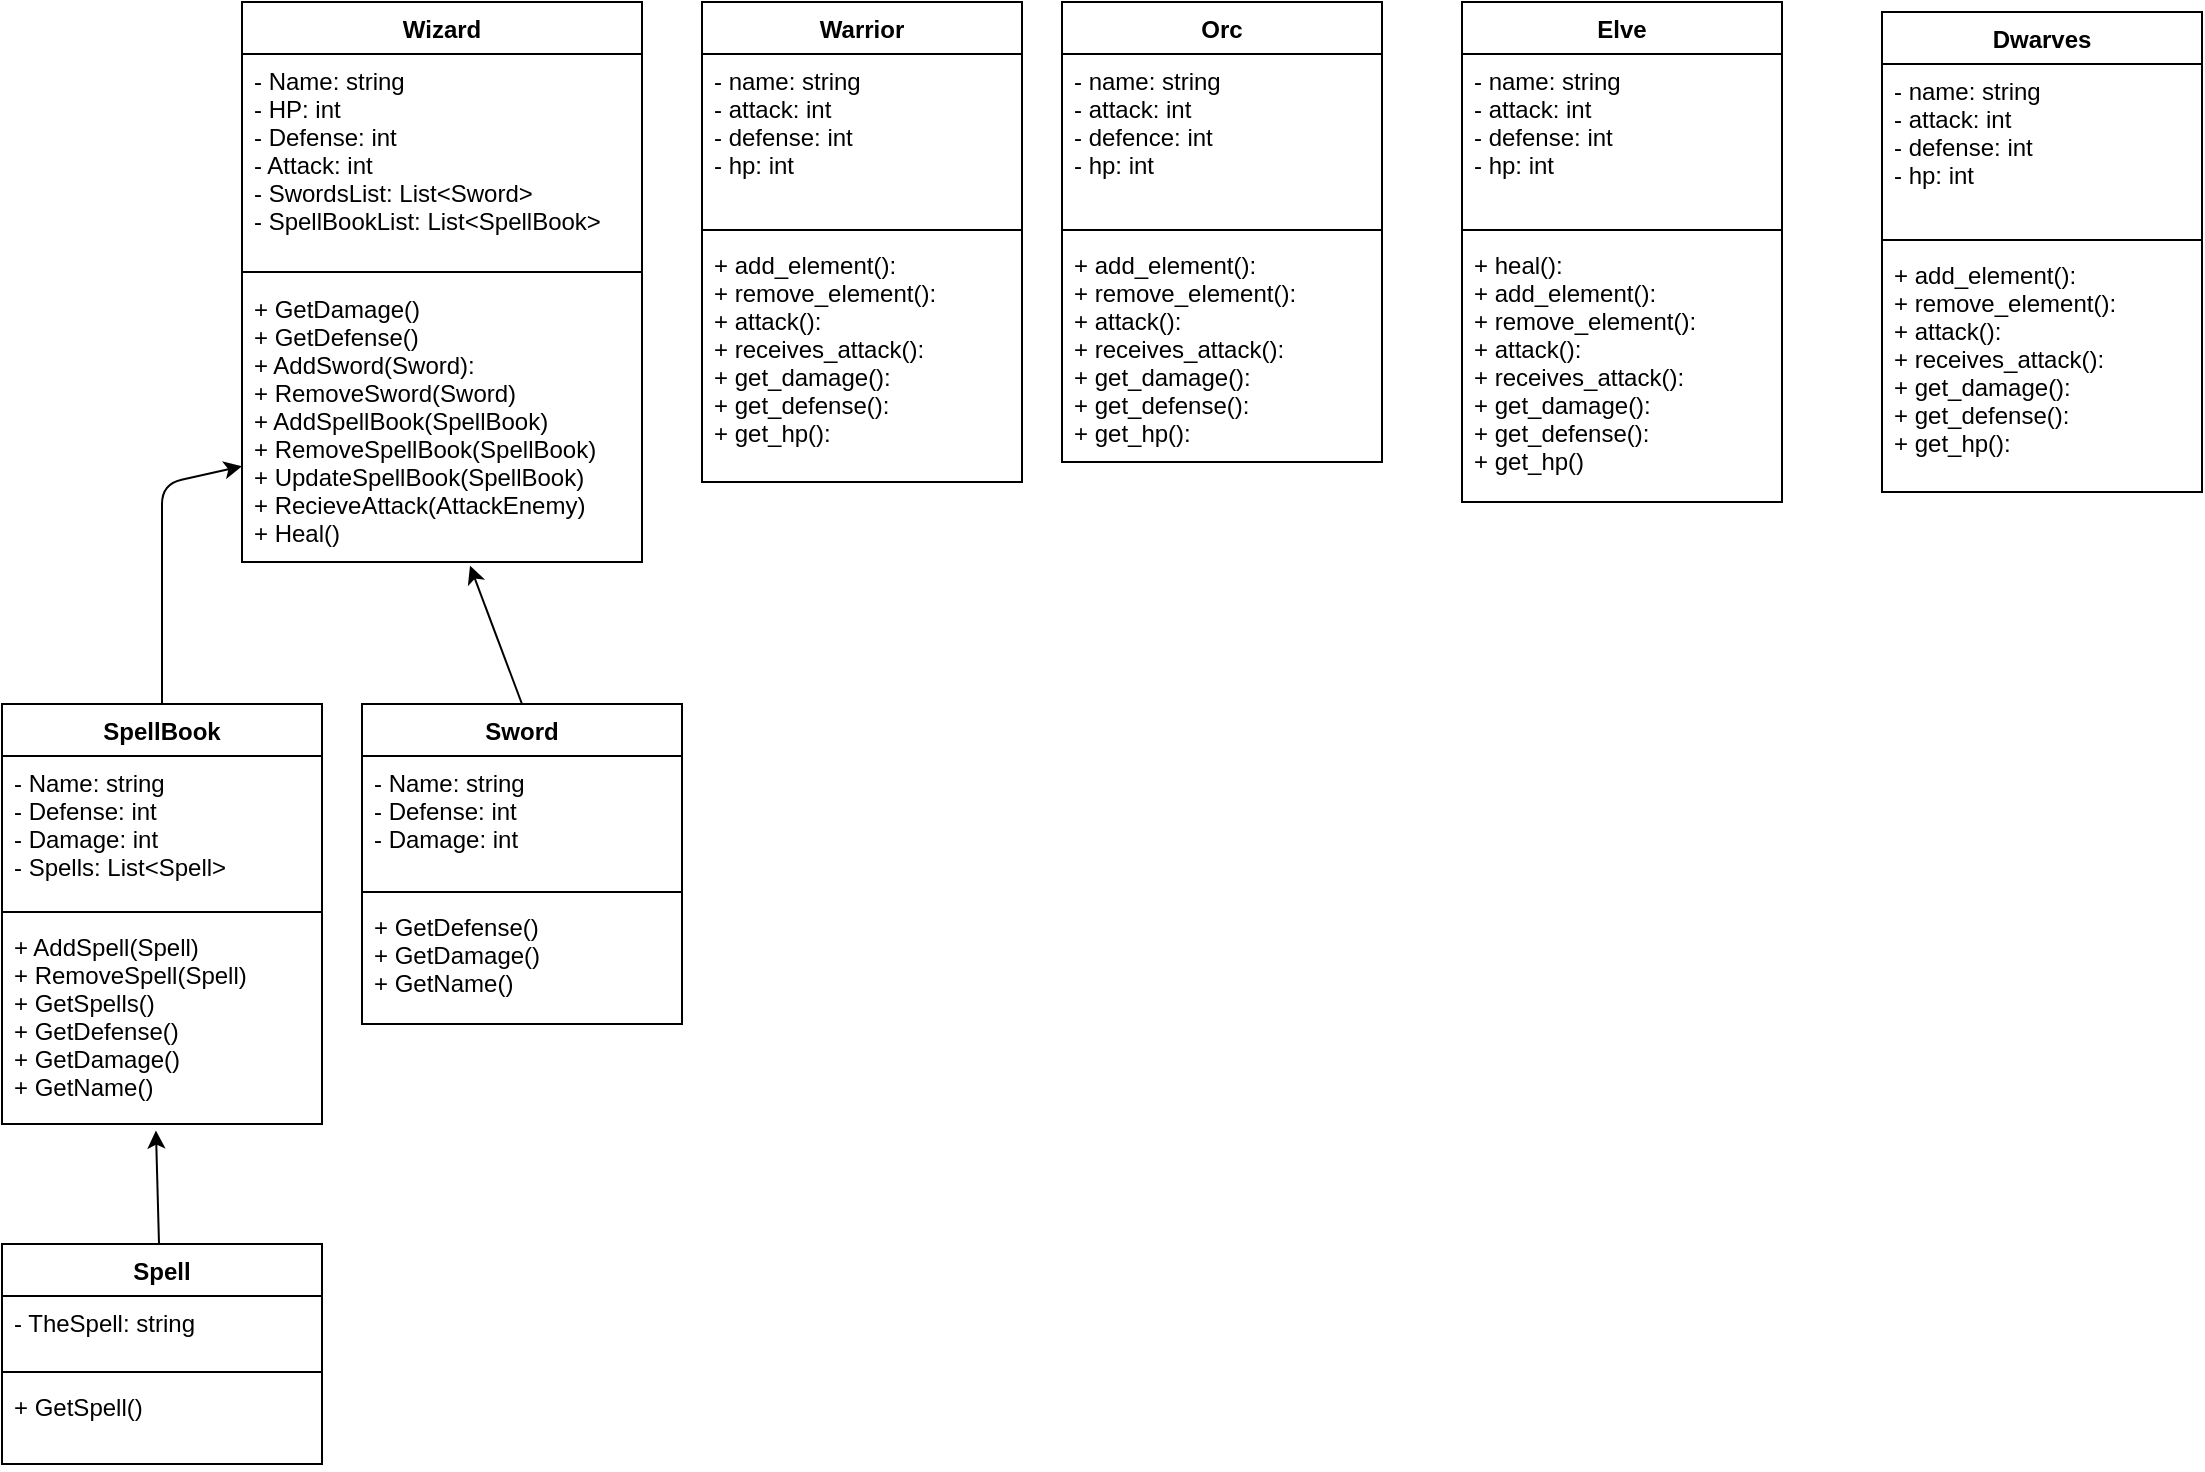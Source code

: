 <mxfile>
    <diagram id="y2KnBQ89e9BXdKmhWoFq" name="Page-1">
        <mxGraphModel dx="1501" dy="506" grid="1" gridSize="10" guides="1" tooltips="1" connect="1" arrows="1" fold="1" page="1" pageScale="1" pageWidth="827" pageHeight="1169" math="0" shadow="0">
            <root>
                <mxCell id="0"/>
                <mxCell id="1" parent="0"/>
                <mxCell id="2" value="Wizard" style="swimlane;fontStyle=1;align=center;verticalAlign=top;childLayout=stackLayout;horizontal=1;startSize=26;horizontalStack=0;resizeParent=1;resizeParentMax=0;resizeLast=0;collapsible=1;marginBottom=0;" parent="1" vertex="1">
                    <mxGeometry x="-380" y="9" width="200" height="280" as="geometry"/>
                </mxCell>
                <mxCell id="3" value="- Name: string&#10;- HP: int&#10;- Defense: int&#10;- Attack: int&#10;- SwordsList: List&lt;Sword&gt;&#10;- SpellBookList: List&lt;SpellBook&gt; &#10;" style="text;strokeColor=none;fillColor=none;align=left;verticalAlign=top;spacingLeft=4;spacingRight=4;overflow=hidden;rotatable=0;points=[[0,0.5],[1,0.5]];portConstraint=eastwest;" parent="2" vertex="1">
                    <mxGeometry y="26" width="200" height="104" as="geometry"/>
                </mxCell>
                <mxCell id="4" value="" style="line;strokeWidth=1;fillColor=none;align=left;verticalAlign=middle;spacingTop=-1;spacingLeft=3;spacingRight=3;rotatable=0;labelPosition=right;points=[];portConstraint=eastwest;" parent="2" vertex="1">
                    <mxGeometry y="130" width="200" height="10" as="geometry"/>
                </mxCell>
                <mxCell id="5" value="+ GetDamage()&#10;+ GetDefense()&#10;+ AddSword(Sword):&#10;+ RemoveSword(Sword)&#10;+ AddSpellBook(SpellBook)&#10;+ RemoveSpellBook(SpellBook)&#10;+ UpdateSpellBook(SpellBook)&#10;+ RecieveAttack(AttackEnemy)&#10;+ Heal()" style="text;strokeColor=none;fillColor=none;align=left;verticalAlign=top;spacingLeft=4;spacingRight=4;overflow=hidden;rotatable=0;points=[[0,0.5],[1,0.5]];portConstraint=eastwest;" parent="2" vertex="1">
                    <mxGeometry y="140" width="200" height="140" as="geometry"/>
                </mxCell>
                <mxCell id="6" value="Elve" style="swimlane;fontStyle=1;align=center;verticalAlign=top;childLayout=stackLayout;horizontal=1;startSize=26;horizontalStack=0;resizeParent=1;resizeParentMax=0;resizeLast=0;collapsible=1;marginBottom=0;" parent="1" vertex="1">
                    <mxGeometry x="230" y="9" width="160" height="250" as="geometry"/>
                </mxCell>
                <mxCell id="7" value="- name: string&#10;- attack: int&#10;- defense: int&#10;- hp: int" style="text;strokeColor=none;fillColor=none;align=left;verticalAlign=top;spacingLeft=4;spacingRight=4;overflow=hidden;rotatable=0;points=[[0,0.5],[1,0.5]];portConstraint=eastwest;" parent="6" vertex="1">
                    <mxGeometry y="26" width="160" height="84" as="geometry"/>
                </mxCell>
                <mxCell id="8" value="" style="line;strokeWidth=1;fillColor=none;align=left;verticalAlign=middle;spacingTop=-1;spacingLeft=3;spacingRight=3;rotatable=0;labelPosition=right;points=[];portConstraint=eastwest;" parent="6" vertex="1">
                    <mxGeometry y="110" width="160" height="8" as="geometry"/>
                </mxCell>
                <mxCell id="9" value="+ heal(): &#10;+ add_element():&#10;+ remove_element():&#10;+ attack():&#10;+ receives_attack():&#10;+ get_damage():&#10;+ get_defense():&#10;+ get_hp()" style="text;strokeColor=none;fillColor=none;align=left;verticalAlign=top;spacingLeft=4;spacingRight=4;overflow=hidden;rotatable=0;points=[[0,0.5],[1,0.5]];portConstraint=eastwest;" parent="6" vertex="1">
                    <mxGeometry y="118" width="160" height="132" as="geometry"/>
                </mxCell>
                <mxCell id="10" value="Dwarves&#10;" style="swimlane;fontStyle=1;align=center;verticalAlign=top;childLayout=stackLayout;horizontal=1;startSize=26;horizontalStack=0;resizeParent=1;resizeParentMax=0;resizeLast=0;collapsible=1;marginBottom=0;" parent="1" vertex="1">
                    <mxGeometry x="440" y="14" width="160" height="240" as="geometry"/>
                </mxCell>
                <mxCell id="11" value="- name: string&#10;- attack: int&#10;- defense: int&#10;- hp: int" style="text;strokeColor=none;fillColor=none;align=left;verticalAlign=top;spacingLeft=4;spacingRight=4;overflow=hidden;rotatable=0;points=[[0,0.5],[1,0.5]];portConstraint=eastwest;" parent="10" vertex="1">
                    <mxGeometry y="26" width="160" height="84" as="geometry"/>
                </mxCell>
                <mxCell id="12" value="" style="line;strokeWidth=1;fillColor=none;align=left;verticalAlign=middle;spacingTop=-1;spacingLeft=3;spacingRight=3;rotatable=0;labelPosition=right;points=[];portConstraint=eastwest;" parent="10" vertex="1">
                    <mxGeometry y="110" width="160" height="8" as="geometry"/>
                </mxCell>
                <mxCell id="13" value="+ add_element():&#10;+ remove_element():&#10;+ attack():&#10;+ receives_attack():&#10;+ get_damage():&#10;+ get_defense():&#10;+ get_hp():" style="text;strokeColor=none;fillColor=none;align=left;verticalAlign=top;spacingLeft=4;spacingRight=4;overflow=hidden;rotatable=0;points=[[0,0.5],[1,0.5]];portConstraint=eastwest;" parent="10" vertex="1">
                    <mxGeometry y="118" width="160" height="122" as="geometry"/>
                </mxCell>
                <mxCell id="18" value="Warrior" style="swimlane;fontStyle=1;align=center;verticalAlign=top;childLayout=stackLayout;horizontal=1;startSize=26;horizontalStack=0;resizeParent=1;resizeParentMax=0;resizeLast=0;collapsible=1;marginBottom=0;" parent="1" vertex="1">
                    <mxGeometry x="-150" y="9" width="160" height="240" as="geometry"/>
                </mxCell>
                <mxCell id="19" value="- name: string&#10;- attack: int&#10;- defense: int&#10;- hp: int" style="text;strokeColor=none;fillColor=none;align=left;verticalAlign=top;spacingLeft=4;spacingRight=4;overflow=hidden;rotatable=0;points=[[0,0.5],[1,0.5]];portConstraint=eastwest;" parent="18" vertex="1">
                    <mxGeometry y="26" width="160" height="84" as="geometry"/>
                </mxCell>
                <mxCell id="20" value="" style="line;strokeWidth=1;fillColor=none;align=left;verticalAlign=middle;spacingTop=-1;spacingLeft=3;spacingRight=3;rotatable=0;labelPosition=right;points=[];portConstraint=eastwest;" parent="18" vertex="1">
                    <mxGeometry y="110" width="160" height="8" as="geometry"/>
                </mxCell>
                <mxCell id="21" value="+ add_element():&#10;+ remove_element():&#10;+ attack():&#10;+ receives_attack():&#10;+ get_damage():&#10;+ get_defense():&#10;+ get_hp():" style="text;strokeColor=none;fillColor=none;align=left;verticalAlign=top;spacingLeft=4;spacingRight=4;overflow=hidden;rotatable=0;points=[[0,0.5],[1,0.5]];portConstraint=eastwest;" parent="18" vertex="1">
                    <mxGeometry y="118" width="160" height="122" as="geometry"/>
                </mxCell>
                <mxCell id="47" style="edgeStyle=none;html=1;" edge="1" parent="1" source="26" target="5">
                    <mxGeometry relative="1" as="geometry">
                        <Array as="points">
                            <mxPoint x="-420" y="250"/>
                        </Array>
                    </mxGeometry>
                </mxCell>
                <mxCell id="26" value="SpellBook" style="swimlane;fontStyle=1;align=center;verticalAlign=top;childLayout=stackLayout;horizontal=1;startSize=26;horizontalStack=0;resizeParent=1;resizeParentMax=0;resizeLast=0;collapsible=1;marginBottom=0;" parent="1" vertex="1">
                    <mxGeometry x="-500" y="360" width="160" height="210" as="geometry"/>
                </mxCell>
                <mxCell id="29" value="- Name: string&#10;- Defense: int&#10;- Damage: int&#10;- Spells: List&lt;Spell&gt;" style="text;strokeColor=none;fillColor=none;align=left;verticalAlign=top;spacingLeft=4;spacingRight=4;overflow=hidden;rotatable=0;points=[[0,0.5],[1,0.5]];portConstraint=eastwest;" parent="26" vertex="1">
                    <mxGeometry y="26" width="160" height="74" as="geometry"/>
                </mxCell>
                <mxCell id="28" value="" style="line;strokeWidth=1;fillColor=none;align=left;verticalAlign=middle;spacingTop=-1;spacingLeft=3;spacingRight=3;rotatable=0;labelPosition=right;points=[];portConstraint=eastwest;" parent="26" vertex="1">
                    <mxGeometry y="100" width="160" height="8" as="geometry"/>
                </mxCell>
                <mxCell id="27" value="+ AddSpell(Spell)&#10;+ RemoveSpell(Spell)&#10;+ GetSpells()&#10;+ GetDefense()&#10;+ GetDamage()&#10;+ GetName()" style="text;strokeColor=none;fillColor=none;align=left;verticalAlign=top;spacingLeft=4;spacingRight=4;overflow=hidden;rotatable=0;points=[[0,0.5],[1,0.5]];portConstraint=eastwest;" parent="26" vertex="1">
                    <mxGeometry y="108" width="160" height="102" as="geometry"/>
                </mxCell>
                <mxCell id="14" value="Orc" style="swimlane;fontStyle=1;align=center;verticalAlign=top;childLayout=stackLayout;horizontal=1;startSize=26;horizontalStack=0;resizeParent=1;resizeParentMax=0;resizeLast=0;collapsible=1;marginBottom=0;" parent="1" vertex="1">
                    <mxGeometry x="30" y="9" width="160" height="230" as="geometry"/>
                </mxCell>
                <mxCell id="15" value="- name: string&#10;- attack: int&#10;- defence: int&#10;- hp: int" style="text;strokeColor=none;fillColor=none;align=left;verticalAlign=top;spacingLeft=4;spacingRight=4;overflow=hidden;rotatable=0;points=[[0,0.5],[1,0.5]];portConstraint=eastwest;" parent="14" vertex="1">
                    <mxGeometry y="26" width="160" height="84" as="geometry"/>
                </mxCell>
                <mxCell id="16" value="" style="line;strokeWidth=1;fillColor=none;align=left;verticalAlign=middle;spacingTop=-1;spacingLeft=3;spacingRight=3;rotatable=0;labelPosition=right;points=[];portConstraint=eastwest;" parent="14" vertex="1">
                    <mxGeometry y="110" width="160" height="8" as="geometry"/>
                </mxCell>
                <mxCell id="17" value="+ add_element():&#10;+ remove_element():&#10;+ attack():&#10;+ receives_attack():&#10;+ get_damage():&#10;+ get_defense():&#10;+ get_hp():" style="text;strokeColor=none;fillColor=none;align=left;verticalAlign=top;spacingLeft=4;spacingRight=4;overflow=hidden;rotatable=0;points=[[0,0.5],[1,0.5]];portConstraint=eastwest;" parent="14" vertex="1">
                    <mxGeometry y="118" width="160" height="112" as="geometry"/>
                </mxCell>
                <mxCell id="48" style="edgeStyle=none;html=1;entryX=0.481;entryY=1.032;entryDx=0;entryDy=0;entryPerimeter=0;" edge="1" parent="1" source="42" target="27">
                    <mxGeometry relative="1" as="geometry"/>
                </mxCell>
                <mxCell id="42" value="Spell" style="swimlane;fontStyle=1;align=center;verticalAlign=top;childLayout=stackLayout;horizontal=1;startSize=26;horizontalStack=0;resizeParent=1;resizeParentMax=0;resizeLast=0;collapsible=1;marginBottom=0;" vertex="1" parent="1">
                    <mxGeometry x="-500" y="630" width="160" height="110" as="geometry"/>
                </mxCell>
                <mxCell id="43" value="- TheSpell: string" style="text;strokeColor=none;fillColor=none;align=left;verticalAlign=top;spacingLeft=4;spacingRight=4;overflow=hidden;rotatable=0;points=[[0,0.5],[1,0.5]];portConstraint=eastwest;" vertex="1" parent="42">
                    <mxGeometry y="26" width="160" height="34" as="geometry"/>
                </mxCell>
                <mxCell id="44" value="" style="line;strokeWidth=1;fillColor=none;align=left;verticalAlign=middle;spacingTop=-1;spacingLeft=3;spacingRight=3;rotatable=0;labelPosition=right;points=[];portConstraint=eastwest;" vertex="1" parent="42">
                    <mxGeometry y="60" width="160" height="8" as="geometry"/>
                </mxCell>
                <mxCell id="45" value="+ GetSpell()" style="text;strokeColor=none;fillColor=none;align=left;verticalAlign=top;spacingLeft=4;spacingRight=4;overflow=hidden;rotatable=0;points=[[0,0.5],[1,0.5]];portConstraint=eastwest;" vertex="1" parent="42">
                    <mxGeometry y="68" width="160" height="42" as="geometry"/>
                </mxCell>
                <mxCell id="53" style="edgeStyle=none;html=1;exitX=0.5;exitY=0;exitDx=0;exitDy=0;entryX=0.57;entryY=1.013;entryDx=0;entryDy=0;entryPerimeter=0;" edge="1" parent="1" source="49" target="5">
                    <mxGeometry relative="1" as="geometry"/>
                </mxCell>
                <mxCell id="49" value="Sword" style="swimlane;fontStyle=1;align=center;verticalAlign=top;childLayout=stackLayout;horizontal=1;startSize=26;horizontalStack=0;resizeParent=1;resizeParentMax=0;resizeLast=0;collapsible=1;marginBottom=0;" vertex="1" parent="1">
                    <mxGeometry x="-320" y="360" width="160" height="160" as="geometry"/>
                </mxCell>
                <mxCell id="50" value="- Name: string&#10;- Defense: int&#10;- Damage: int" style="text;strokeColor=none;fillColor=none;align=left;verticalAlign=top;spacingLeft=4;spacingRight=4;overflow=hidden;rotatable=0;points=[[0,0.5],[1,0.5]];portConstraint=eastwest;" vertex="1" parent="49">
                    <mxGeometry y="26" width="160" height="64" as="geometry"/>
                </mxCell>
                <mxCell id="51" value="" style="line;strokeWidth=1;fillColor=none;align=left;verticalAlign=middle;spacingTop=-1;spacingLeft=3;spacingRight=3;rotatable=0;labelPosition=right;points=[];portConstraint=eastwest;" vertex="1" parent="49">
                    <mxGeometry y="90" width="160" height="8" as="geometry"/>
                </mxCell>
                <mxCell id="52" value="+ GetDefense()&#10;+ GetDamage()&#10;+ GetName()" style="text;strokeColor=none;fillColor=none;align=left;verticalAlign=top;spacingLeft=4;spacingRight=4;overflow=hidden;rotatable=0;points=[[0,0.5],[1,0.5]];portConstraint=eastwest;" vertex="1" parent="49">
                    <mxGeometry y="98" width="160" height="62" as="geometry"/>
                </mxCell>
            </root>
        </mxGraphModel>
    </diagram>
</mxfile>